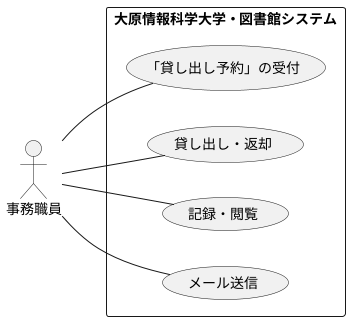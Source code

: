 @startuml メニュー項目
left to right direction
actor "事務職員" as ac1
rectangle  大原情報科学大学・図書館システム as system {
  usecase "「貸し出し予約」の受付" as UC1
  usecase "貸し出し・返却" as UC2
  usecase "記録・閲覧" as UC3
  usecase "メール送信" as UC4
}
ac1 -- UC1
ac1 -- UC2
ac1 -- UC3
ac1 -- UC4

@enduml